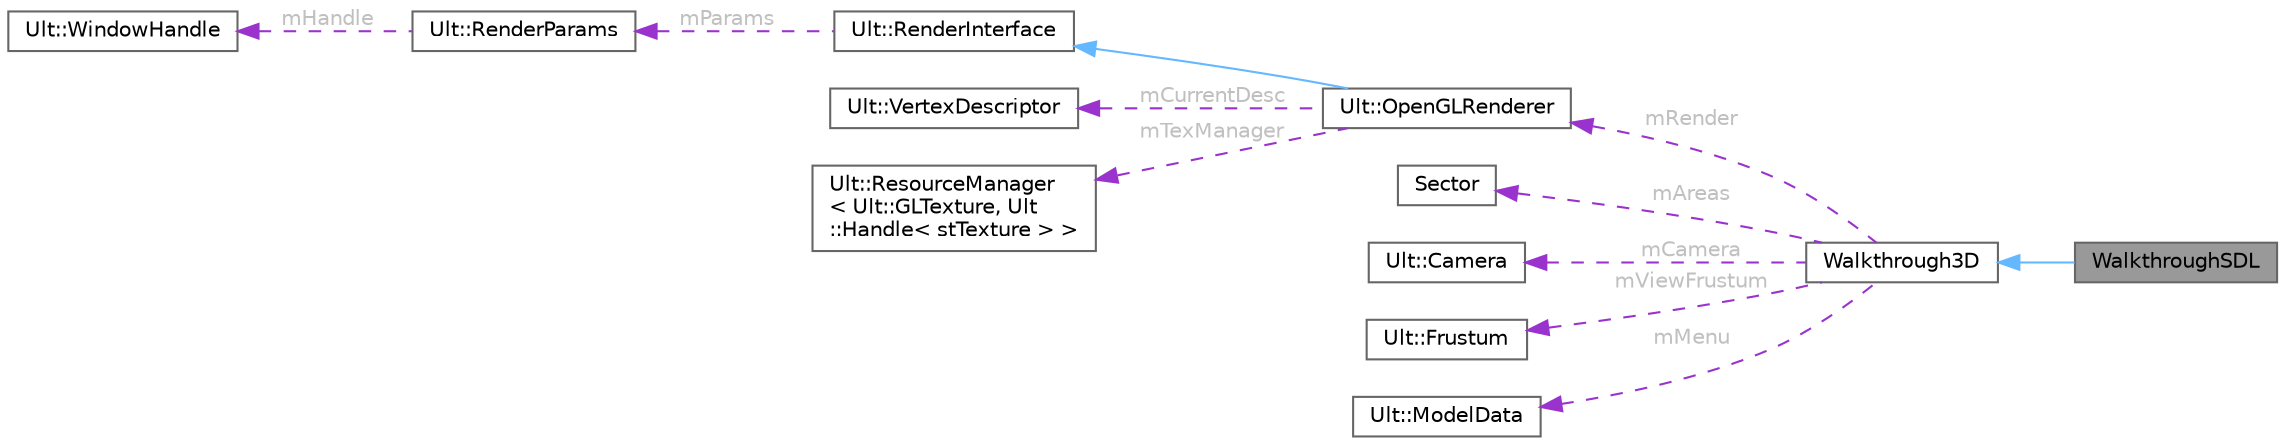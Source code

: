 digraph "WalkthroughSDL"
{
 // LATEX_PDF_SIZE
  bgcolor="transparent";
  edge [fontname=Helvetica,fontsize=10,labelfontname=Helvetica,labelfontsize=10];
  node [fontname=Helvetica,fontsize=10,shape=box,height=0.2,width=0.4];
  rankdir="LR";
  Node1 [id="Node000001",label="WalkthroughSDL",height=0.2,width=0.4,color="gray40", fillcolor="grey60", style="filled", fontcolor="black",tooltip=" "];
  Node2 -> Node1 [id="edge1_Node000001_Node000002",dir="back",color="steelblue1",style="solid",tooltip=" "];
  Node2 [id="Node000002",label="Walkthrough3D",height=0.2,width=0.4,color="gray40", fillcolor="white", style="filled",URL="$class_walkthrough3_d.html",tooltip=" "];
  Node3 -> Node2 [id="edge2_Node000002_Node000003",dir="back",color="darkorchid3",style="dashed",tooltip=" ",label=" mRender",fontcolor="grey" ];
  Node3 [id="Node000003",label="Ult::OpenGLRenderer",height=0.2,width=0.4,color="gray40", fillcolor="white", style="filled",URL="$class_ult_1_1_open_g_l_renderer.html",tooltip=" "];
  Node4 -> Node3 [id="edge3_Node000003_Node000004",dir="back",color="steelblue1",style="solid",tooltip=" "];
  Node4 [id="Node000004",label="Ult::RenderInterface",height=0.2,width=0.4,color="gray40", fillcolor="white", style="filled",URL="$class_ult_1_1_render_interface.html",tooltip=" "];
  Node5 -> Node4 [id="edge4_Node000004_Node000005",dir="back",color="darkorchid3",style="dashed",tooltip=" ",label=" mParams",fontcolor="grey" ];
  Node5 [id="Node000005",label="Ult::RenderParams",height=0.2,width=0.4,color="gray40", fillcolor="white", style="filled",URL="$struct_ult_1_1_render_params.html",tooltip=" "];
  Node6 -> Node5 [id="edge5_Node000005_Node000006",dir="back",color="darkorchid3",style="dashed",tooltip=" ",label=" mHandle",fontcolor="grey" ];
  Node6 [id="Node000006",label="Ult::WindowHandle",height=0.2,width=0.4,color="gray40", fillcolor="white", style="filled",URL="$class_ult_1_1_window_handle.html",tooltip=" "];
  Node7 -> Node3 [id="edge6_Node000003_Node000007",dir="back",color="darkorchid3",style="dashed",tooltip=" ",label=" mCurrentDesc",fontcolor="grey" ];
  Node7 [id="Node000007",label="Ult::VertexDescriptor",height=0.2,width=0.4,color="gray40", fillcolor="white", style="filled",URL="$class_ult_1_1_vertex_descriptor.html",tooltip=" "];
  Node8 -> Node3 [id="edge7_Node000003_Node000008",dir="back",color="darkorchid3",style="dashed",tooltip=" ",label=" mTexManager",fontcolor="grey" ];
  Node8 [id="Node000008",label="Ult::ResourceManager\l\< Ult::GLTexture, Ult\l::Handle\< stTexture \> \>",height=0.2,width=0.4,color="gray40", fillcolor="white", style="filled",URL="$class_ult_1_1_resource_manager.html",tooltip=" "];
  Node9 -> Node2 [id="edge8_Node000002_Node000009",dir="back",color="darkorchid3",style="dashed",tooltip=" ",label=" mAreas",fontcolor="grey" ];
  Node9 [id="Node000009",label="Sector",height=0.2,width=0.4,color="gray40", fillcolor="white", style="filled",URL="$class_sector.html",tooltip=" "];
  Node10 -> Node2 [id="edge9_Node000002_Node000010",dir="back",color="darkorchid3",style="dashed",tooltip=" ",label=" mCamera",fontcolor="grey" ];
  Node10 [id="Node000010",label="Ult::Camera",height=0.2,width=0.4,color="gray40", fillcolor="white", style="filled",URL="$class_ult_1_1_camera.html",tooltip=" "];
  Node11 -> Node2 [id="edge10_Node000002_Node000011",dir="back",color="darkorchid3",style="dashed",tooltip=" ",label=" mViewFrustum",fontcolor="grey" ];
  Node11 [id="Node000011",label="Ult::Frustum",height=0.2,width=0.4,color="gray40", fillcolor="white", style="filled",URL="$class_ult_1_1_frustum.html",tooltip=" "];
  Node12 -> Node2 [id="edge11_Node000002_Node000012",dir="back",color="darkorchid3",style="dashed",tooltip=" ",label=" mMenu",fontcolor="grey" ];
  Node12 [id="Node000012",label="Ult::ModelData",height=0.2,width=0.4,color="gray40", fillcolor="white", style="filled",URL="$class_ult_1_1_model_data.html",tooltip=" "];
}
